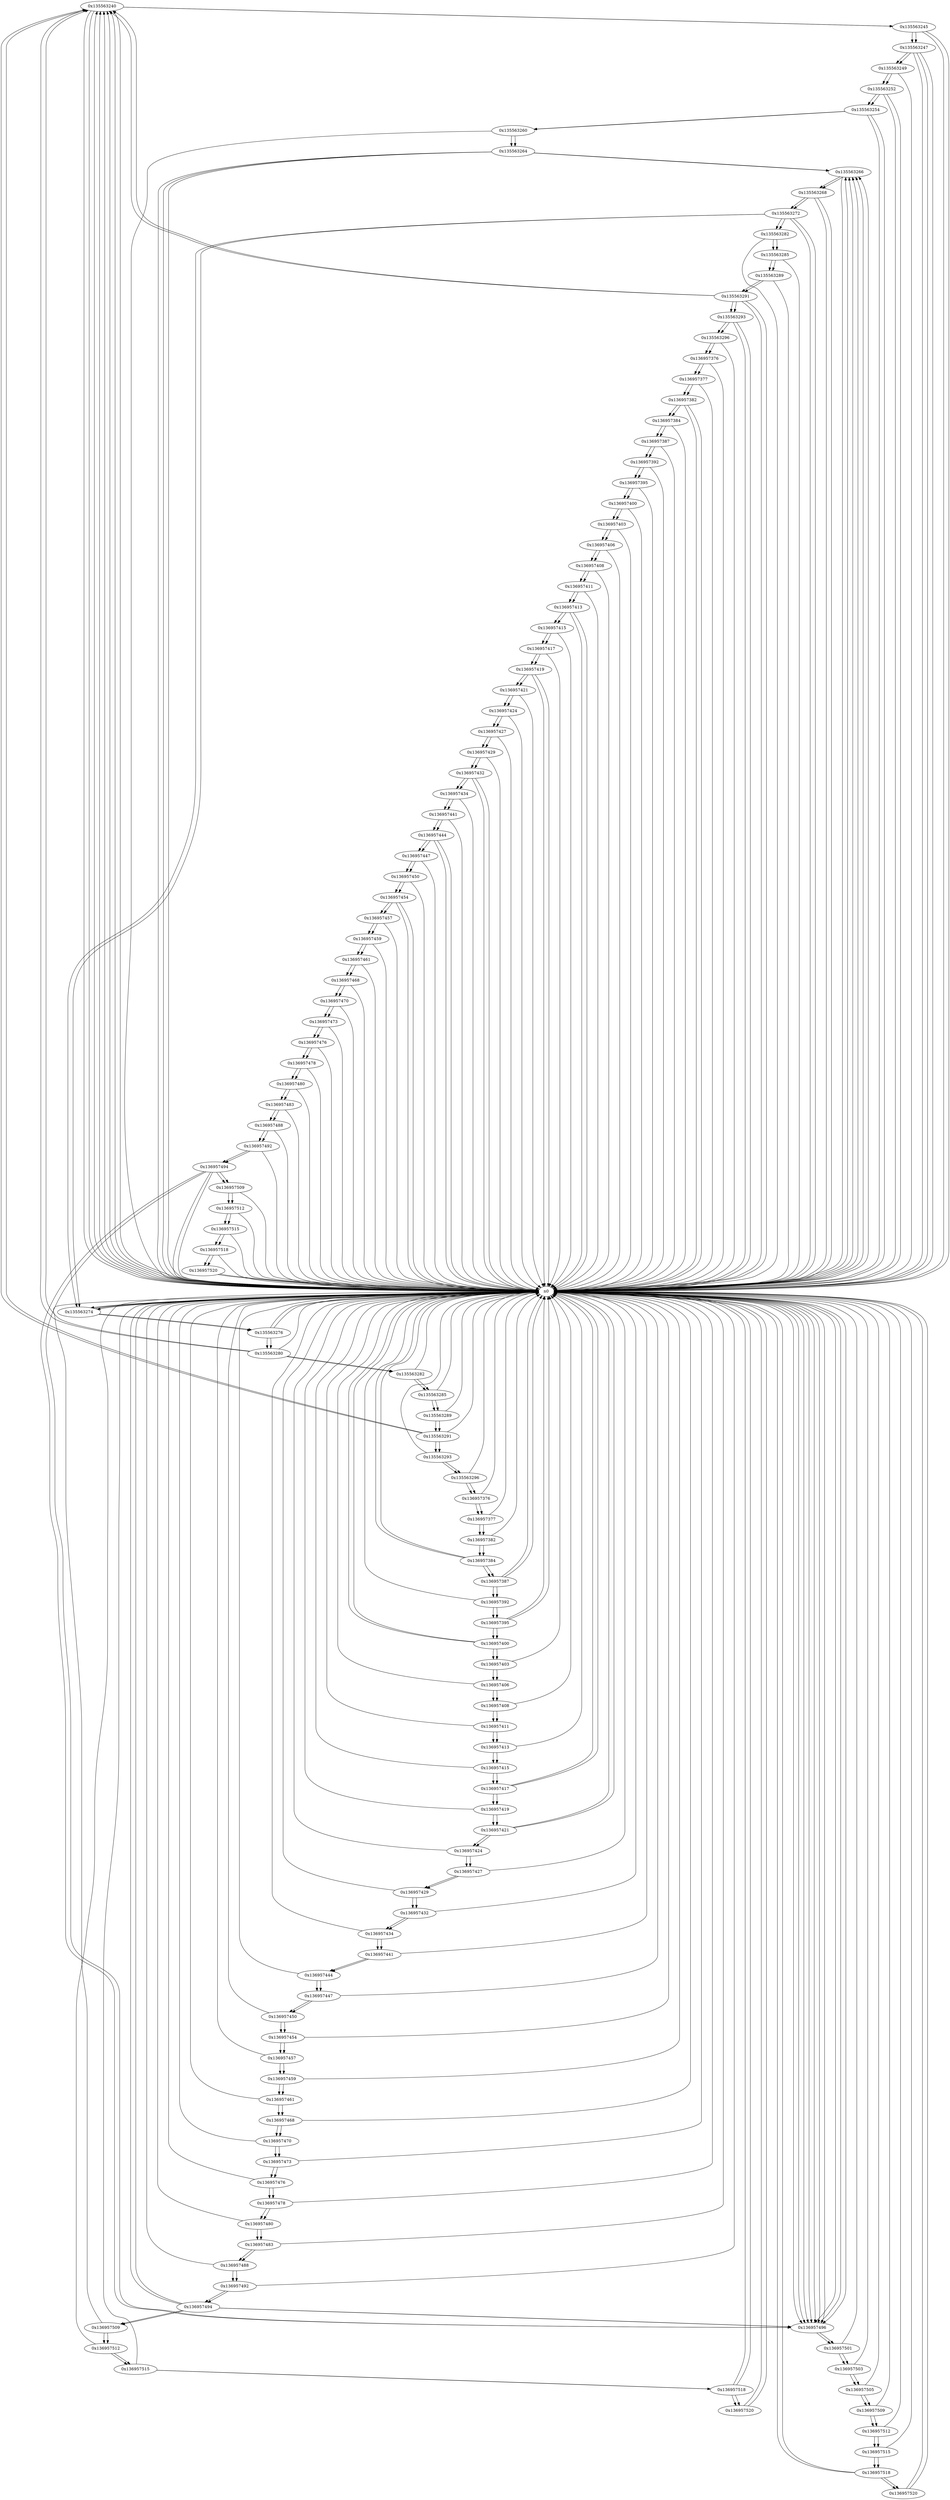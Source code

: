 digraph G{
/* nodes */
  n1 [label="0x135563240"]
  n2 [label="0x135563245"]
  n3 [label="0x135563247"]
  n4 [label="0x135563249"]
  n5 [label="0x135563252"]
  n6 [label="0x135563254"]
  n7 [label="0x135563260"]
  n8 [label="0x135563264"]
  n9 [label="0x135563266"]
  n10 [label="0x135563268"]
  n11 [label="0x135563272"]
  n12 [label="0x135563282"]
  n13 [label="0x135563285"]
  n14 [label="0x135563289"]
  n15 [label="0x135563291"]
  n16 [label="0x135563293"]
  n17 [label="0x135563296"]
  n18 [label="0x136957376"]
  n19 [label="0x136957377"]
  n20 [label="0x136957382"]
  n21 [label="0x136957384"]
  n22 [label="0x136957387"]
  n23 [label="0x136957392"]
  n24 [label="0x136957395"]
  n25 [label="0x136957400"]
  n26 [label="0x136957403"]
  n27 [label="0x136957406"]
  n28 [label="0x136957408"]
  n29 [label="0x136957411"]
  n30 [label="0x136957413"]
  n31 [label="0x136957415"]
  n32 [label="0x136957417"]
  n33 [label="0x136957419"]
  n34 [label="0x136957421"]
  n35 [label="0x136957424"]
  n36 [label="0x136957427"]
  n37 [label="0x136957429"]
  n38 [label="0x136957432"]
  n39 [label="0x136957434"]
  n40 [label="0x136957441"]
  n41 [label="0x136957444"]
  n42 [label="0x136957447"]
  n43 [label="0x136957450"]
  n44 [label="0x136957454"]
  n45 [label="0x136957457"]
  n46 [label="0x136957459"]
  n47 [label="0x136957461"]
  n48 [label="0x136957468"]
  n49 [label="0x136957470"]
  n50 [label="0x136957473"]
  n51 [label="0x136957476"]
  n52 [label="0x136957478"]
  n53 [label="0x136957480"]
  n54 [label="0x136957483"]
  n55 [label="0x136957488"]
  n56 [label="0x136957492"]
  n57 [label="0x136957494"]
  n58 [label="0x136957509"]
  n59 [label="0x136957512"]
  n60 [label="0x136957515"]
  n61 [label="0x136957518"]
  n62 [label="0x136957520"]
  n63 [label="0x135563274"]
  n64 [label="0x135563276"]
  n65 [label="0x135563280"]
  n66 [label="0x135563282"]
  n67 [label="0x135563285"]
  n68 [label="0x135563289"]
  n69 [label="0x135563291"]
  n70 [label="0x135563293"]
  n71 [label="0x135563296"]
  n72 [label="0x136957376"]
  n73 [label="0x136957377"]
  n74 [label="0x136957382"]
  n75 [label="0x136957384"]
  n76 [label="0x136957387"]
  n77 [label="0x136957392"]
  n78 [label="0x136957395"]
  n79 [label="0x136957400"]
  n80 [label="0x136957403"]
  n81 [label="0x136957406"]
  n82 [label="0x136957408"]
  n83 [label="0x136957411"]
  n84 [label="0x136957413"]
  n85 [label="0x136957415"]
  n86 [label="0x136957417"]
  n87 [label="0x136957419"]
  n88 [label="0x136957421"]
  n89 [label="0x136957424"]
  n90 [label="0x136957427"]
  n91 [label="0x136957429"]
  n92 [label="0x136957432"]
  n93 [label="0x136957434"]
  n94 [label="0x136957441"]
  n95 [label="0x136957444"]
  n96 [label="0x136957447"]
  n97 [label="0x136957450"]
  n98 [label="0x136957454"]
  n99 [label="0x136957457"]
  n100 [label="0x136957459"]
  n101 [label="0x136957461"]
  n102 [label="0x136957468"]
  n103 [label="0x136957470"]
  n104 [label="0x136957473"]
  n105 [label="0x136957476"]
  n106 [label="0x136957478"]
  n107 [label="0x136957480"]
  n108 [label="0x136957483"]
  n109 [label="0x136957488"]
  n110 [label="0x136957492"]
  n111 [label="0x136957494"]
  n112 [label="0x136957509"]
  n113 [label="0x136957512"]
  n114 [label="0x136957515"]
  n115 [label="0x136957518"]
  n116 [label="0x136957520"]
  n117 [label="0x136957496"]
  n118 [label="0x136957501"]
  n119 [label="0x136957503"]
  n120 [label="0x136957505"]
  n121 [label="0x136957509"]
  n122 [label="0x136957512"]
  n123 [label="0x136957515"]
  n124 [label="0x136957518"]
  n125 [label="0x136957520"]
/* edges */
n1 -> n2;
n1 -> n0;
n1 -> n0;
n0 -> n1;
n0 -> n1;
n0 -> n1;
n0 -> n1;
n69 -> n1;
n65 -> n1;
n15 -> n1;
n0 -> n1;
n0 -> n1;
n2 -> n3;
n2 -> n0;
n2 -> n0;
n1 -> n2;
n3 -> n0;
n3 -> n4;
n3 -> n0;
n3 -> n0;
n2 -> n3;
n4 -> n5;
n4 -> n0;
n3 -> n4;
n5 -> n6;
n5 -> n0;
n5 -> n0;
n4 -> n5;
n6 -> n7;
n6 -> n0;
n6 -> n0;
n5 -> n6;
n7 -> n8;
n7 -> n0;
n6 -> n7;
n8 -> n0;
n8 -> n9;
n8 -> n0;
n8 -> n0;
n7 -> n8;
n9 -> n10;
n9 -> n0;
n0 -> n9;
n0 -> n9;
n0 -> n9;
n0 -> n9;
n0 -> n9;
n8 -> n9;
n10 -> n11;
n10 -> n0;
n10 -> n0;
n9 -> n10;
n11 -> n63;
n11 -> n12;
n11 -> n0;
n11 -> n0;
n10 -> n11;
n12 -> n13;
n12 -> n0;
n11 -> n12;
n13 -> n14;
n13 -> n0;
n12 -> n13;
n14 -> n15;
n14 -> n0;
n13 -> n14;
n15 -> n16;
n15 -> n1;
n15 -> n0;
n15 -> n0;
n14 -> n15;
n16 -> n17;
n16 -> n0;
n16 -> n0;
n15 -> n16;
n17 -> n18;
n17 -> n0;
n16 -> n17;
n18 -> n19;
n18 -> n0;
n17 -> n18;
n19 -> n20;
n19 -> n0;
n18 -> n19;
n20 -> n21;
n20 -> n0;
n20 -> n0;
n19 -> n20;
n21 -> n22;
n21 -> n0;
n20 -> n21;
n22 -> n23;
n22 -> n0;
n21 -> n22;
n23 -> n24;
n23 -> n0;
n22 -> n23;
n24 -> n25;
n24 -> n0;
n23 -> n24;
n25 -> n26;
n25 -> n0;
n24 -> n25;
n26 -> n27;
n26 -> n0;
n25 -> n26;
n27 -> n28;
n27 -> n0;
n26 -> n27;
n28 -> n29;
n28 -> n0;
n27 -> n28;
n29 -> n30;
n29 -> n0;
n28 -> n29;
n30 -> n31;
n30 -> n0;
n30 -> n0;
n29 -> n30;
n31 -> n32;
n31 -> n0;
n30 -> n31;
n32 -> n33;
n32 -> n0;
n31 -> n32;
n33 -> n34;
n33 -> n0;
n33 -> n0;
n32 -> n33;
n34 -> n35;
n34 -> n0;
n33 -> n34;
n35 -> n36;
n35 -> n0;
n34 -> n35;
n36 -> n37;
n36 -> n0;
n35 -> n36;
n37 -> n38;
n37 -> n0;
n36 -> n37;
n38 -> n39;
n38 -> n0;
n38 -> n0;
n37 -> n38;
n39 -> n40;
n39 -> n0;
n38 -> n39;
n40 -> n41;
n40 -> n0;
n39 -> n40;
n41 -> n42;
n41 -> n0;
n41 -> n0;
n40 -> n41;
n42 -> n43;
n42 -> n0;
n41 -> n42;
n43 -> n44;
n43 -> n0;
n42 -> n43;
n44 -> n45;
n44 -> n0;
n44 -> n0;
n43 -> n44;
n45 -> n46;
n45 -> n0;
n44 -> n45;
n46 -> n47;
n46 -> n0;
n45 -> n46;
n47 -> n48;
n47 -> n0;
n46 -> n47;
n48 -> n49;
n48 -> n0;
n47 -> n48;
n49 -> n50;
n49 -> n0;
n48 -> n49;
n50 -> n51;
n50 -> n0;
n49 -> n50;
n51 -> n52;
n51 -> n0;
n50 -> n51;
n52 -> n53;
n52 -> n0;
n51 -> n52;
n53 -> n54;
n53 -> n0;
n52 -> n53;
n54 -> n55;
n54 -> n0;
n53 -> n54;
n55 -> n56;
n55 -> n0;
n54 -> n55;
n56 -> n57;
n56 -> n0;
n55 -> n56;
n57 -> n117;
n57 -> n58;
n57 -> n0;
n57 -> n0;
n56 -> n57;
n58 -> n59;
n58 -> n0;
n57 -> n58;
n59 -> n60;
n59 -> n0;
n58 -> n59;
n60 -> n61;
n60 -> n0;
n59 -> n60;
n61 -> n62;
n61 -> n0;
n60 -> n61;
n62 -> n0;
n62 -> n0;
n61 -> n62;
n63 -> n64;
n63 -> n0;
n63 -> n0;
n0 -> n63;
n0 -> n63;
n11 -> n63;
n64 -> n65;
n64 -> n0;
n64 -> n0;
n63 -> n64;
n65 -> n1;
n65 -> n66;
n65 -> n0;
n64 -> n65;
n66 -> n67;
n66 -> n0;
n65 -> n66;
n67 -> n68;
n67 -> n0;
n66 -> n67;
n68 -> n69;
n68 -> n0;
n67 -> n68;
n69 -> n70;
n69 -> n1;
n69 -> n0;
n68 -> n69;
n70 -> n71;
n70 -> n0;
n69 -> n70;
n71 -> n72;
n71 -> n0;
n70 -> n71;
n72 -> n73;
n72 -> n0;
n71 -> n72;
n73 -> n74;
n73 -> n0;
n72 -> n73;
n74 -> n75;
n74 -> n0;
n73 -> n74;
n75 -> n76;
n75 -> n0;
n75 -> n0;
n74 -> n75;
n76 -> n77;
n76 -> n0;
n76 -> n0;
n75 -> n76;
n77 -> n78;
n77 -> n0;
n76 -> n77;
n78 -> n79;
n78 -> n0;
n78 -> n0;
n77 -> n78;
n79 -> n80;
n79 -> n0;
n79 -> n0;
n78 -> n79;
n80 -> n81;
n80 -> n0;
n79 -> n80;
n81 -> n82;
n81 -> n0;
n80 -> n81;
n82 -> n83;
n82 -> n0;
n81 -> n82;
n83 -> n84;
n83 -> n0;
n82 -> n83;
n84 -> n85;
n84 -> n0;
n83 -> n84;
n85 -> n86;
n85 -> n0;
n84 -> n85;
n86 -> n87;
n86 -> n0;
n86 -> n0;
n85 -> n86;
n87 -> n88;
n87 -> n0;
n86 -> n87;
n88 -> n89;
n88 -> n0;
n88 -> n0;
n87 -> n88;
n89 -> n90;
n89 -> n0;
n88 -> n89;
n90 -> n91;
n90 -> n0;
n89 -> n90;
n91 -> n92;
n91 -> n0;
n90 -> n91;
n92 -> n93;
n92 -> n0;
n91 -> n92;
n93 -> n94;
n93 -> n0;
n92 -> n93;
n94 -> n95;
n94 -> n0;
n93 -> n94;
n95 -> n96;
n95 -> n0;
n94 -> n95;
n96 -> n97;
n96 -> n0;
n95 -> n96;
n97 -> n98;
n97 -> n0;
n96 -> n97;
n98 -> n99;
n98 -> n0;
n97 -> n98;
n99 -> n100;
n99 -> n0;
n98 -> n99;
n100 -> n101;
n100 -> n0;
n99 -> n100;
n101 -> n102;
n101 -> n0;
n100 -> n101;
n102 -> n103;
n102 -> n0;
n101 -> n102;
n103 -> n104;
n103 -> n0;
n102 -> n103;
n104 -> n105;
n104 -> n0;
n103 -> n104;
n105 -> n106;
n105 -> n0;
n104 -> n105;
n106 -> n107;
n106 -> n0;
n105 -> n106;
n107 -> n108;
n107 -> n0;
n106 -> n107;
n108 -> n109;
n108 -> n0;
n107 -> n108;
n109 -> n110;
n109 -> n0;
n108 -> n109;
n110 -> n111;
n110 -> n0;
n109 -> n110;
n111 -> n112;
n111 -> n117;
n111 -> n0;
n111 -> n0;
n110 -> n111;
n112 -> n113;
n112 -> n0;
n111 -> n112;
n113 -> n114;
n113 -> n0;
n112 -> n113;
n114 -> n115;
n114 -> n0;
n113 -> n114;
n115 -> n116;
n115 -> n0;
n115 -> n0;
n114 -> n115;
n116 -> n0;
n116 -> n0;
n115 -> n116;
n117 -> n118;
n117 -> n0;
n0 -> n117;
n0 -> n117;
n0 -> n117;
n0 -> n117;
n0 -> n117;
n0 -> n117;
n0 -> n117;
n0 -> n117;
n111 -> n117;
n0 -> n117;
n57 -> n117;
n118 -> n119;
n118 -> n0;
n117 -> n118;
n119 -> n120;
n119 -> n0;
n118 -> n119;
n120 -> n121;
n120 -> n0;
n119 -> n120;
n121 -> n122;
n121 -> n0;
n120 -> n121;
n122 -> n123;
n122 -> n0;
n121 -> n122;
n123 -> n124;
n123 -> n0;
n122 -> n123;
n124 -> n125;
n124 -> n0;
n124 -> n0;
n123 -> n124;
n125 -> n0;
n125 -> n0;
n124 -> n125;
}
